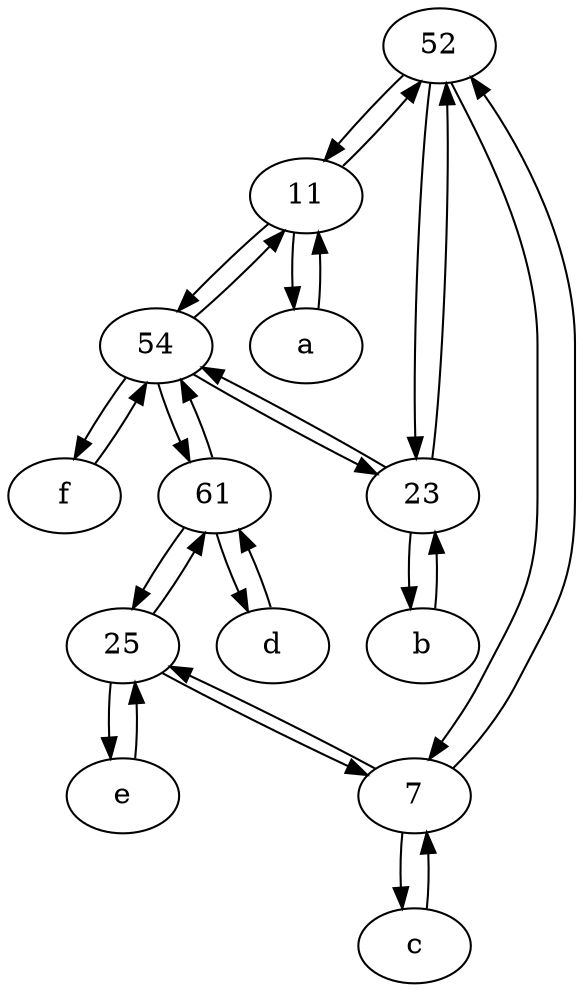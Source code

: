 digraph  {
	52;
	11;
	7;
	e [pos="30,50!"];
	d [pos="20,30!"];
	23;
	b [pos="50,20!"];
	54;
	61;
	a [pos="40,10!"];
	25;
	c [pos="20,10!"];
	f [pos="15,45!"];
	52 -> 23;
	54 -> f;
	f -> 54;
	23 -> 52;
	b -> 23;
	7 -> c;
	54 -> 61;
	11 -> a;
	d -> 61;
	52 -> 7;
	61 -> 25;
	7 -> 52;
	25 -> e;
	61 -> d;
	7 -> 25;
	25 -> 61;
	11 -> 52;
	a -> 11;
	54 -> 23;
	52 -> 11;
	e -> 25;
	23 -> 54;
	23 -> b;
	11 -> 54;
	54 -> 11;
	c -> 7;
	25 -> 7;
	61 -> 54;

	}